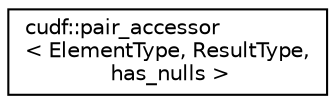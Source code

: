 digraph "Graphical Class Hierarchy"
{
  edge [fontname="Helvetica",fontsize="10",labelfontname="Helvetica",labelfontsize="10"];
  node [fontname="Helvetica",fontsize="10",shape=record];
  rankdir="LR";
  Node0 [label="cudf::pair_accessor\l\< ElementType, ResultType,\l has_nulls \>",height=0.2,width=0.4,color="black", fillcolor="white", style="filled",URL="$structcudf_1_1pair__accessor.html",tooltip="pair accessor with/without null bitmask A unary function returns thrust::pair<ResultType, bool>. If the element at index i is valid, returns ResultType{data[i]} and true indicating the value was valid. If the element at i is null, returns ResultType{identity} and false indicating the element was null. "];
}
